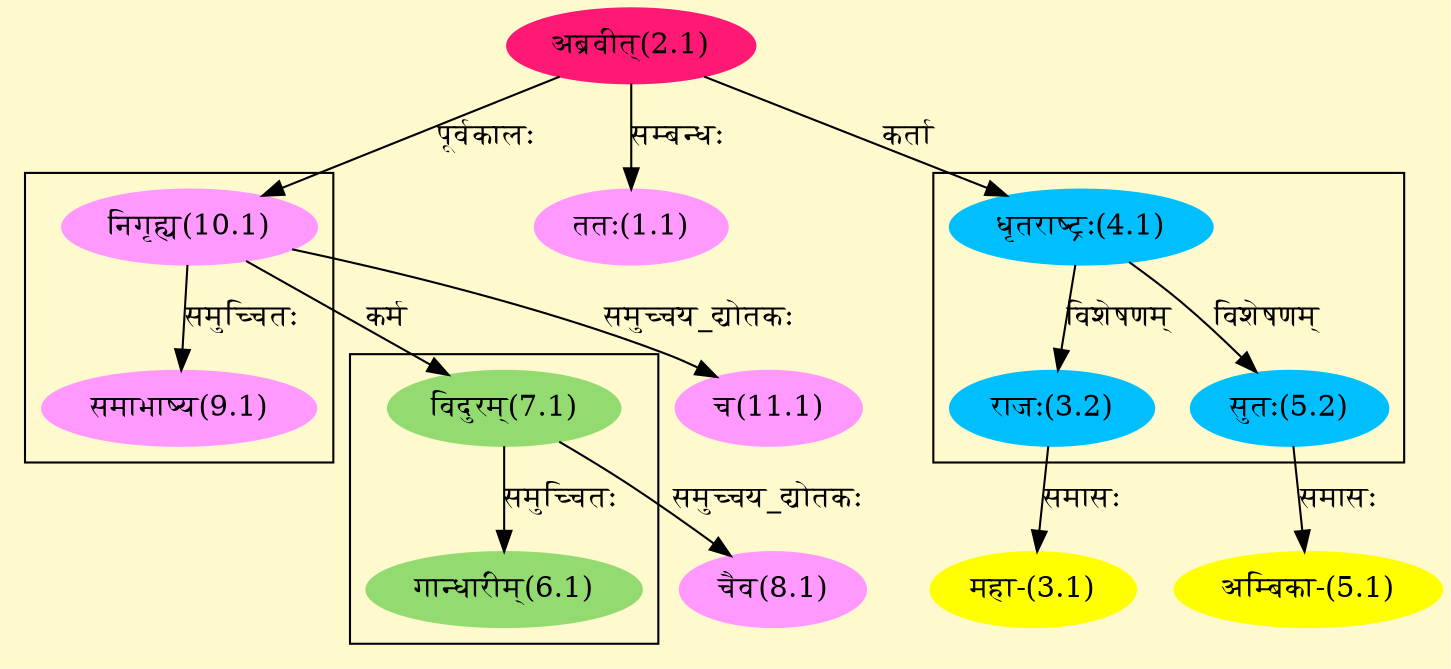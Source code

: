 digraph G{
rankdir=BT;
 compound=true;
 bgcolor="lemonchiffon1";

subgraph cluster_1{
Node3_2 [style=filled, color="#00BFFF" label = "राजः(3.2)"]
Node4_1 [style=filled, color="#00BFFF" label = "धृतराष्ट्रः(4.1)"]
Node5_2 [style=filled, color="#00BFFF" label = "सुतः(5.2)"]

}

subgraph cluster_2{
Node6_1 [style=filled, color="#93DB70" label = "गान्धारीम्(6.1)"]
Node7_1 [style=filled, color="#93DB70" label = "विदुरम्(7.1)"]

}

subgraph cluster_3{
Node9_1 [style=filled, color="#FF99FF" label = "समाभाष्य(9.1)"]
Node10_1 [style=filled, color="#FF99FF" label = "निगृह्य(10.1)"]

}
Node1_1 [style=filled, color="#FF99FF" label = "ततः(1.1)"]
Node2_1 [style=filled, color="#FF1975" label = "अब्रवीत्(2.1)"]
Node4_1 [style=filled, color="#00BFFF" label = "धृतराष्ट्रः(4.1)"]
Node [style=filled, color="" label = "()"]
Node3_1 [style=filled, color="#FFFF00" label = "महा-(3.1)"]
Node3_2 [style=filled, color="#00BFFF" label = "राजः(3.2)"]
Node5_1 [style=filled, color="#FFFF00" label = "अम्बिका-(5.1)"]
Node5_2 [style=filled, color="#00BFFF" label = "सुतः(5.2)"]
Node7_1 [style=filled, color="#93DB70" label = "विदुरम्(7.1)"]
Node10_1 [style=filled, color="#FF99FF" label = "निगृह्य(10.1)"]
Node8_1 [style=filled, color="#FF99FF" label = "चैव(8.1)"]
Node11_1 [style=filled, color="#FF99FF" label = "च(11.1)"]
/* Start of Relations section */

Node1_1 -> Node2_1 [  label="सम्बन्धः"  dir="back" ]
Node3_1 -> Node3_2 [  label="समासः"  dir="back" ]
Node3_2 -> Node4_1 [  label="विशेषणम्"  dir="back" ]
Node4_1 -> Node2_1 [  label="कर्ता"  dir="back" ]
Node5_1 -> Node5_2 [  label="समासः"  dir="back" ]
Node5_2 -> Node4_1 [  label="विशेषणम्"  dir="back" ]
Node6_1 -> Node7_1 [  label="समुच्चितः"  dir="back" ]
Node7_1 -> Node10_1 [  label="कर्म"  dir="back" ]
Node8_1 -> Node7_1 [  label="समुच्चय_द्योतकः"  dir="back" ]
Node9_1 -> Node10_1 [  label="समुच्चितः"  dir="back" ]
Node10_1 -> Node2_1 [  label="पूर्वकालः"  dir="back" ]
Node11_1 -> Node10_1 [  label="समुच्चय_द्योतकः"  dir="back" ]
}
